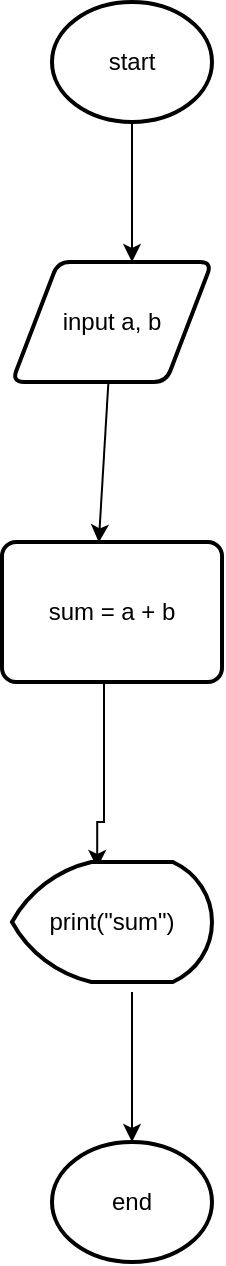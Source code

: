<mxfile version="25.0.3">
  <diagram name="Page-1" id="gmYKYVq6cZ4wLupK1Xb5">
    <mxGraphModel dx="1900" dy="557" grid="1" gridSize="10" guides="1" tooltips="1" connect="1" arrows="1" fold="1" page="1" pageScale="1" pageWidth="850" pageHeight="1100" math="0" shadow="0">
      <root>
        <mxCell id="0" />
        <mxCell id="1" parent="0" />
        <mxCell id="N7E2ui3s0i_7hdGitSKV-4" style="edgeStyle=orthogonalEdgeStyle;rounded=0;orthogonalLoop=1;jettySize=auto;html=1;entryX=0.6;entryY=0;entryDx=0;entryDy=0;entryPerimeter=0;" parent="1" source="N7E2ui3s0i_7hdGitSKV-3" edge="1" target="N7E2ui3s0i_7hdGitSKV-5">
          <mxGeometry relative="1" as="geometry">
            <mxPoint x="-680" y="400" as="targetPoint" />
          </mxGeometry>
        </mxCell>
        <mxCell id="N7E2ui3s0i_7hdGitSKV-3" value="start" style="strokeWidth=2;html=1;shape=mxgraph.flowchart.start_1;whiteSpace=wrap;" parent="1" vertex="1">
          <mxGeometry x="-425" y="30" width="80" height="60" as="geometry" />
        </mxCell>
        <mxCell id="N7E2ui3s0i_7hdGitSKV-5" value="input a, b" style="shape=parallelogram;html=1;strokeWidth=2;perimeter=parallelogramPerimeter;whiteSpace=wrap;rounded=1;arcSize=12;size=0.23;" parent="1" vertex="1">
          <mxGeometry x="-445" y="160" width="100" height="60" as="geometry" />
        </mxCell>
        <mxCell id="N7E2ui3s0i_7hdGitSKV-8" style="edgeStyle=orthogonalEdgeStyle;rounded=0;orthogonalLoop=1;jettySize=auto;html=1;entryX=0.426;entryY=0.05;entryDx=0;entryDy=0;entryPerimeter=0;" parent="1" edge="1" target="N7E2ui3s0i_7hdGitSKV-9">
          <mxGeometry relative="1" as="geometry">
            <mxPoint x="-400" y="435" as="targetPoint" />
            <mxPoint x="-420" y="370" as="sourcePoint" />
            <Array as="points">
              <mxPoint x="-399" y="370" />
              <mxPoint x="-399" y="440" />
              <mxPoint x="-402" y="440" />
            </Array>
          </mxGeometry>
        </mxCell>
        <mxCell id="N7E2ui3s0i_7hdGitSKV-7" value="sum = a + b" style="rounded=1;whiteSpace=wrap;html=1;absoluteArcSize=1;arcSize=14;strokeWidth=2;" parent="1" vertex="1">
          <mxGeometry x="-450" y="300" width="110" height="70" as="geometry" />
        </mxCell>
        <mxCell id="N7E2ui3s0i_7hdGitSKV-9" value="print(&quot;sum&quot;)" style="strokeWidth=2;html=1;shape=mxgraph.flowchart.display;whiteSpace=wrap;" parent="1" vertex="1">
          <mxGeometry x="-445" y="460" width="100" height="60" as="geometry" />
        </mxCell>
        <mxCell id="N7E2ui3s0i_7hdGitSKV-11" value="end" style="strokeWidth=2;html=1;shape=mxgraph.flowchart.start_1;whiteSpace=wrap;" parent="1" vertex="1">
          <mxGeometry x="-425" y="600" width="80" height="60" as="geometry" />
        </mxCell>
        <mxCell id="XVAr-kXmVvZKO3P8OfrO-2" value="" style="endArrow=classic;html=1;rounded=0;entryX=0.44;entryY=0.003;entryDx=0;entryDy=0;entryPerimeter=0;" edge="1" parent="1" source="N7E2ui3s0i_7hdGitSKV-5" target="N7E2ui3s0i_7hdGitSKV-7">
          <mxGeometry width="50" height="50" relative="1" as="geometry">
            <mxPoint x="-420" y="290" as="sourcePoint" />
            <mxPoint x="-430" y="440.8" as="targetPoint" />
          </mxGeometry>
        </mxCell>
        <mxCell id="XVAr-kXmVvZKO3P8OfrO-3" value="" style="endArrow=classic;html=1;rounded=0;entryX=0.5;entryY=0;entryDx=0;entryDy=0;entryPerimeter=0;" edge="1" parent="1" target="N7E2ui3s0i_7hdGitSKV-11">
          <mxGeometry width="50" height="50" relative="1" as="geometry">
            <mxPoint x="-385" y="525" as="sourcePoint" />
            <mxPoint x="-435" y="575" as="targetPoint" />
            <Array as="points" />
          </mxGeometry>
        </mxCell>
      </root>
    </mxGraphModel>
  </diagram>
</mxfile>
